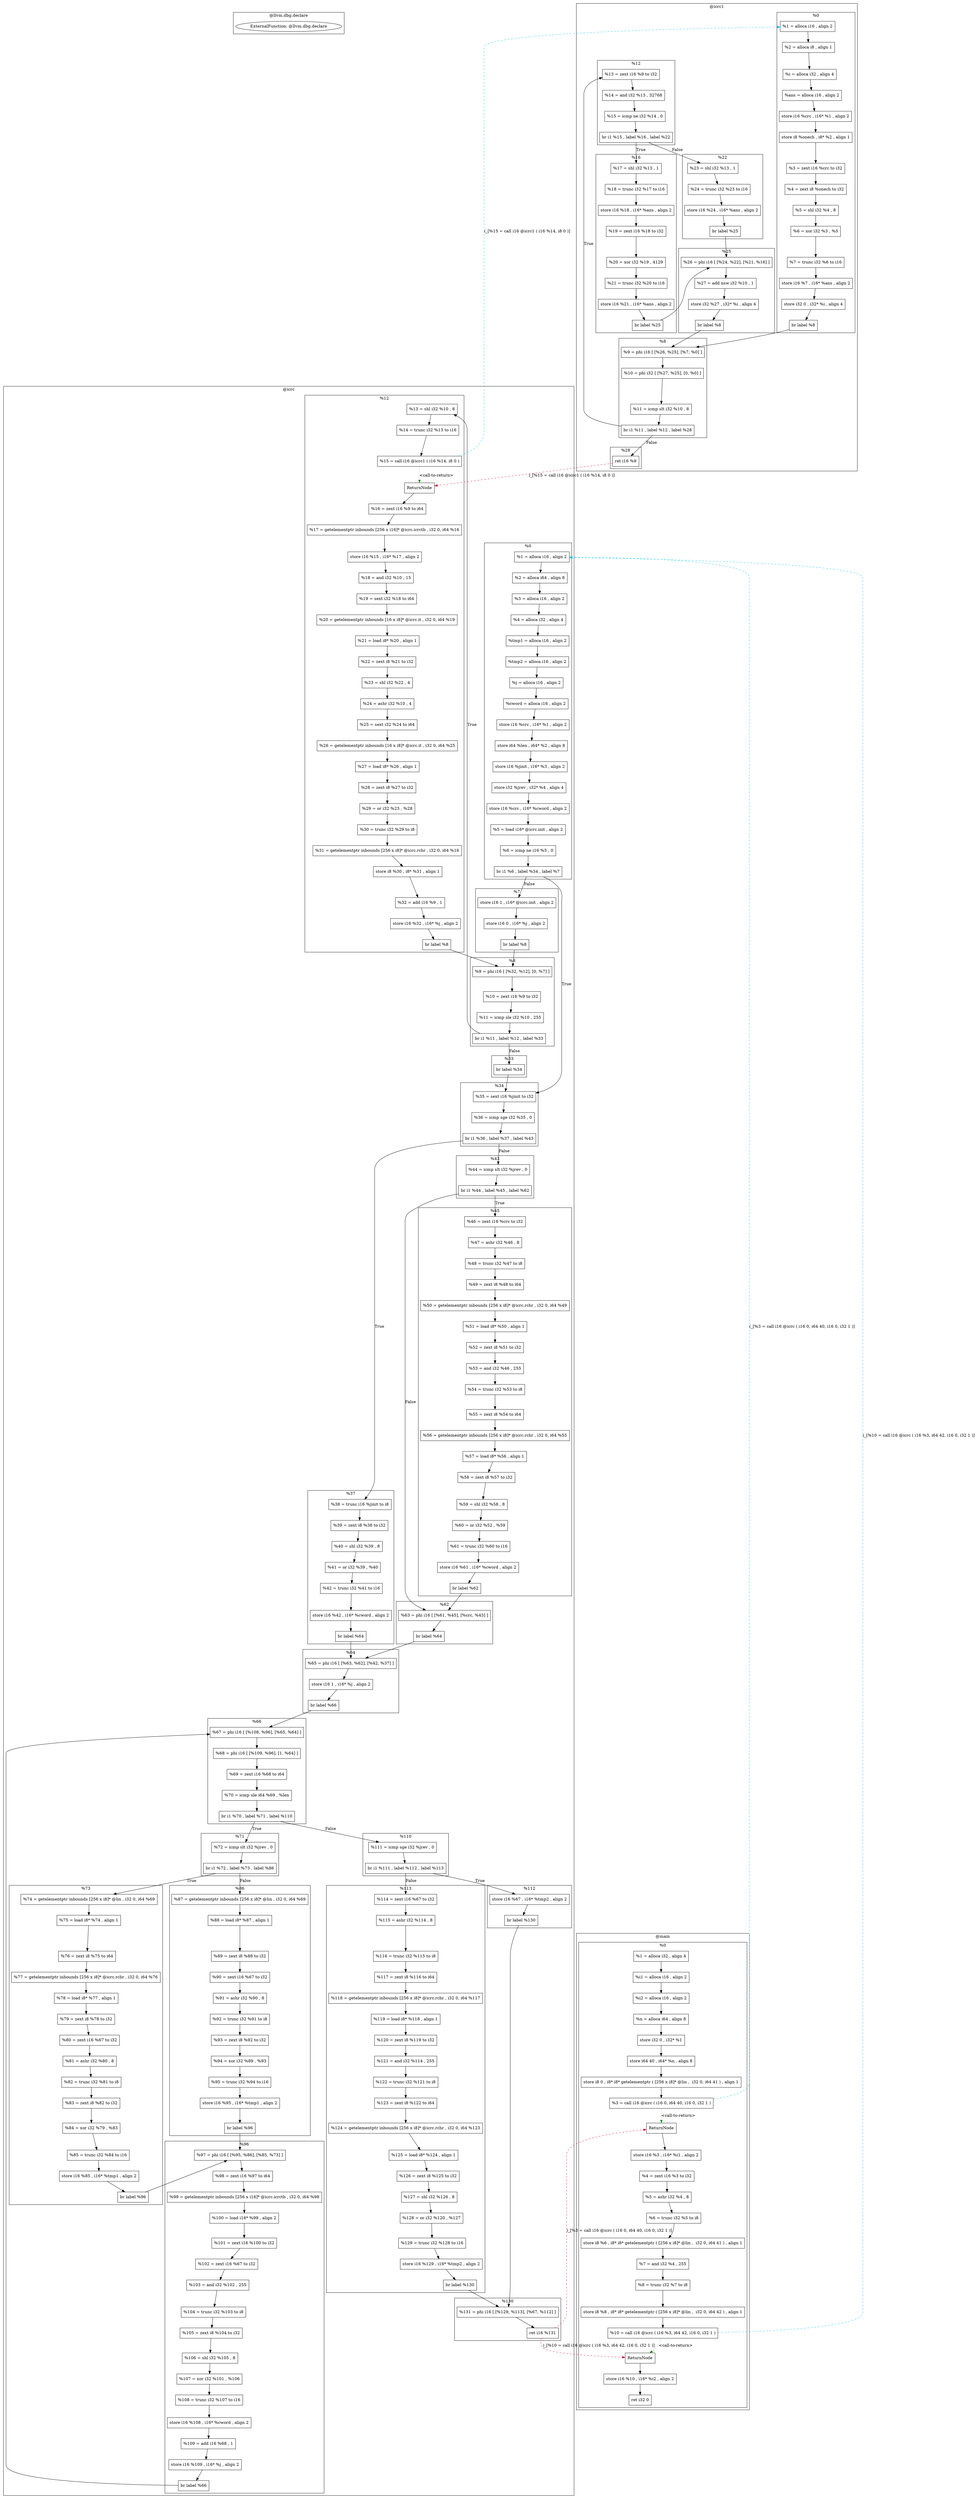 digraph {
    subgraph cluster_308 {
        graph [label="@llvm.dbg.declare"];
        308 [label="ExternalFunction: @llvm.dbg.declare"];
    }
    subgraph cluster_42 {
        graph [label="@icrc1"];
        subgraph cluster_45 {
            graph [label="%0"];
            47 [label="%1 = alloca i16 , align 2"
               ,shape=box];
            48 [label="%2 = alloca i8 , align 1"
               ,shape=box];
            49 [label="%i = alloca i32 , align 4"
               ,shape=box];
            50 [label="%ans = alloca i16 , align 2"
               ,shape=box];
            51 [label="store i16 %crc , i16* %1 , align 2"
               ,shape=box];
            52 [label="store i8 %onech , i8* %2 , align 1"
               ,shape=box];
            53 [label="%3 = zext i16 %crc to i32"
               ,shape=box];
            54 [label="%4 = zext i8 %onech to i32"
               ,shape=box];
            56 [label="%5 = shl i32 %4 , 8"
               ,shape=box];
            57 [label="%6 = xor i32 %3 , %5"
               ,shape=box];
            58 [label="%7 = trunc i32 %6 to i16"
               ,shape=box];
            59 [label="store i16 %7 , i16* %ans , align 2"
               ,shape=box];
            61 [label="store i32 0 , i32* %i , align 4"
               ,shape=box];
            62 [label="br label %8"
               ,shape=box];
        }
        subgraph cluster_63 {
            graph [label="%8"];
            64 [label="%9 = phi i16 [ [%26, %25], [%7, %0] ]"
               ,shape=box];
            65 [label="%10 = phi i32 [ [%27, %25], [0, %0] ]"
               ,shape=box];
            66 [label="%11 = icmp slt i32 %10 , 8"
               ,shape=box];
            67 [label="br i1 %11 , label %12 , label %28"
               ,shape=box];
        }
        subgraph cluster_68 {
            graph [label="%12"];
            69 [label="%13 = zext i16 %9 to i32"
               ,shape=box];
            71 [label="%14 = and i32 %13 , 32768"
               ,shape=box];
            72 [label="%15 = icmp ne i32 %14 , 0"
               ,shape=box];
            73 [label="br i1 %15 , label %16 , label %22"
               ,shape=box];
        }
        subgraph cluster_74 {
            graph [label="%16"];
            75 [label="%17 = shl i32 %13 , 1"
               ,shape=box];
            76 [label="%18 = trunc i32 %17 to i16"
               ,shape=box];
            77 [label="store i16 %18 , i16* %ans , align 2"
               ,shape=box];
            78 [label="%19 = zext i16 %18 to i32"
               ,shape=box];
            80 [label="%20 = xor i32 %19 , 4129"
               ,shape=box];
            81 [label="%21 = trunc i32 %20 to i16"
               ,shape=box];
            82 [label="store i16 %21 , i16* %ans , align 2"
               ,shape=box];
            83 [label="br label %25"
               ,shape=box];
        }
        subgraph cluster_84 {
            graph [label="%22"];
            85 [label="%23 = shl i32 %13 , 1"
               ,shape=box];
            86 [label="%24 = trunc i32 %23 to i16"
               ,shape=box];
            87 [label="store i16 %24 , i16* %ans , align 2"
               ,shape=box];
            88 [label="br label %25"
               ,shape=box];
        }
        subgraph cluster_89 {
            graph [label="%25"];
            90 [label="%26 = phi i16 [ [%24, %22], [%21, %16] ]"
               ,shape=box];
            91 [label="%27 = add nsw i32 %10 , 1"
               ,shape=box];
            92 [label="store i32 %27 , i32* %i , align 4"
               ,shape=box];
            93 [label="br label %8"
               ,shape=box];
        }
        subgraph cluster_94 {
            graph [label="%28"];
            95 [label="ret i16 %9"
               ,shape=box];
        }
    }
    subgraph cluster_96 {
        graph [label="@icrc"];
        subgraph cluster_101 {
            graph [label="%0"];
            102 [label="%1 = alloca i16 , align 2"
                ,shape=box];
            103 [label="%2 = alloca i64 , align 8"
                ,shape=box];
            104 [label="%3 = alloca i16 , align 2"
                ,shape=box];
            105 [label="%4 = alloca i32 , align 4"
                ,shape=box];
            106 [label="%tmp1 = alloca i16 , align 2"
                ,shape=box];
            107 [label="%tmp2 = alloca i16 , align 2"
                ,shape=box];
            108 [label="%j = alloca i16 , align 2"
                ,shape=box];
            109 [label="%cword = alloca i16 , align 2"
                ,shape=box];
            110 [label="store i16 %crc , i16* %1 , align 2"
                ,shape=box];
            111 [label="store i64 %len , i64* %2 , align 8"
                ,shape=box];
            112 [label="store i16 %jinit , i16* %3 , align 2"
                ,shape=box];
            113 [label="store i32 %jrev , i32* %4 , align 4"
                ,shape=box];
            114 [label="store i16 %crc , i16* %cword , align 2"
                ,shape=box];
            115 [label="%5 = load i16* @icrc.init , align 2"
                ,shape=box];
            116 [label="%6 = icmp ne i16 %5 , 0"
                ,shape=box];
            117 [label="br i1 %6 , label %34 , label %7"
                ,shape=box];
        }
        subgraph cluster_118 {
            graph [label="%7"];
            120 [label="store i16 1 , i16* @icrc.init , align 2"
                ,shape=box];
            121 [label="store i16 0 , i16* %j , align 2"
                ,shape=box];
            122 [label="br label %8"
                ,shape=box];
        }
        subgraph cluster_123 {
            graph [label="%8"];
            124 [label="%9 = phi i16 [ [%32, %12], [0, %7] ]"
                ,shape=box];
            125 [label="%10 = zext i16 %9 to i32"
                ,shape=box];
            126 [label="%11 = icmp sle i32 %10 , 255"
                ,shape=box];
            128 [label="br i1 %11 , label %12 , label %33"
                ,shape=box];
        }
        subgraph cluster_129 {
            graph [label="%12"];
            -132 [label=ReturnNode
                 ,shape=box];
            130 [label="%13 = shl i32 %10 , 8"
                ,shape=box];
            131 [label="%14 = trunc i32 %13 to i16"
                ,shape=box];
            132 [label="%15 = call i16 @icrc1 ( i16 %14, i8 0 )"
                ,shape=box];
            133 [label="%16 = zext i16 %9 to i64"
                ,shape=box];
            134 [label="%17 = getelementptr inbounds [256 x i16]* @icrc.icrctb , i32 0, i64 %16"
                ,shape=box];
            135 [label="store i16 %15 , i16* %17 , align 2"
                ,shape=box];
            137 [label="%18 = and i32 %10 , 15"
                ,shape=box];
            138 [label="%19 = sext i32 %18 to i64"
                ,shape=box];
            139 [label="%20 = getelementptr inbounds [16 x i8]* @icrc.it , i32 0, i64 %19"
                ,shape=box];
            140 [label="%21 = load i8* %20 , align 1"
                ,shape=box];
            141 [label="%22 = zext i8 %21 to i32"
                ,shape=box];
            143 [label="%23 = shl i32 %22 , 4"
                ,shape=box];
            144 [label="%24 = ashr i32 %10 , 4"
                ,shape=box];
            145 [label="%25 = sext i32 %24 to i64"
                ,shape=box];
            146 [label="%26 = getelementptr inbounds [16 x i8]* @icrc.it , i32 0, i64 %25"
                ,shape=box];
            147 [label="%27 = load i8* %26 , align 1"
                ,shape=box];
            148 [label="%28 = zext i8 %27 to i32"
                ,shape=box];
            149 [label="%29 = or i32 %23 , %28"
                ,shape=box];
            150 [label="%30 = trunc i32 %29 to i8"
                ,shape=box];
            151 [label="%31 = getelementptr inbounds [256 x i8]* @icrc.rchr , i32 0, i64 %16"
                ,shape=box];
            152 [label="store i8 %30 , i8* %31 , align 1"
                ,shape=box];
            153 [label="%32 = add i16 %9 , 1"
                ,shape=box];
            154 [label="store i16 %32 , i16* %j , align 2"
                ,shape=box];
            155 [label="br label %8"
                ,shape=box];
        }
        subgraph cluster_156 {
            graph [label="%33"];
            157 [label="br label %34"
                ,shape=box];
        }
        subgraph cluster_158 {
            graph [label="%34"];
            159 [label="%35 = sext i16 %jinit to i32"
                ,shape=box];
            160 [label="%36 = icmp sge i32 %35 , 0"
                ,shape=box];
            161 [label="br i1 %36 , label %37 , label %43"
                ,shape=box];
        }
        subgraph cluster_162 {
            graph [label="%37"];
            163 [label="%38 = trunc i16 %jinit to i8"
                ,shape=box];
            164 [label="%39 = zext i8 %38 to i32"
                ,shape=box];
            165 [label="%40 = shl i32 %39 , 8"
                ,shape=box];
            166 [label="%41 = or i32 %39 , %40"
                ,shape=box];
            167 [label="%42 = trunc i32 %41 to i16"
                ,shape=box];
            168 [label="store i16 %42 , i16* %cword , align 2"
                ,shape=box];
            169 [label="br label %64"
                ,shape=box];
        }
        subgraph cluster_170 {
            graph [label="%43"];
            171 [label="%44 = icmp slt i32 %jrev , 0"
                ,shape=box];
            172 [label="br i1 %44 , label %45 , label %62"
                ,shape=box];
        }
        subgraph cluster_173 {
            graph [label="%45"];
            174 [label="%46 = zext i16 %crc to i32"
                ,shape=box];
            175 [label="%47 = ashr i32 %46 , 8"
                ,shape=box];
            176 [label="%48 = trunc i32 %47 to i8"
                ,shape=box];
            177 [label="%49 = zext i8 %48 to i64"
                ,shape=box];
            178 [label="%50 = getelementptr inbounds [256 x i8]* @icrc.rchr , i32 0, i64 %49"
                ,shape=box];
            179 [label="%51 = load i8* %50 , align 1"
                ,shape=box];
            180 [label="%52 = zext i8 %51 to i32"
                ,shape=box];
            181 [label="%53 = and i32 %46 , 255"
                ,shape=box];
            182 [label="%54 = trunc i32 %53 to i8"
                ,shape=box];
            183 [label="%55 = zext i8 %54 to i64"
                ,shape=box];
            184 [label="%56 = getelementptr inbounds [256 x i8]* @icrc.rchr , i32 0, i64 %55"
                ,shape=box];
            185 [label="%57 = load i8* %56 , align 1"
                ,shape=box];
            186 [label="%58 = zext i8 %57 to i32"
                ,shape=box];
            187 [label="%59 = shl i32 %58 , 8"
                ,shape=box];
            188 [label="%60 = or i32 %52 , %59"
                ,shape=box];
            189 [label="%61 = trunc i32 %60 to i16"
                ,shape=box];
            190 [label="store i16 %61 , i16* %cword , align 2"
                ,shape=box];
            191 [label="br label %62"
                ,shape=box];
        }
        subgraph cluster_192 {
            graph [label="%62"];
            193 [label="%63 = phi i16 [ [%61, %45], [%crc, %43] ]"
                ,shape=box];
            194 [label="br label %64"
                ,shape=box];
        }
        subgraph cluster_195 {
            graph [label="%64"];
            196 [label="%65 = phi i16 [ [%63, %62], [%42, %37] ]"
                ,shape=box];
            197 [label="store i16 1 , i16* %j , align 2"
                ,shape=box];
            198 [label="br label %66"
                ,shape=box];
        }
        subgraph cluster_199 {
            graph [label="%66"];
            200 [label="%67 = phi i16 [ [%108, %96], [%65, %64] ]"
                ,shape=box];
            201 [label="%68 = phi i16 [ [%109, %96], [1, %64] ]"
                ,shape=box];
            202 [label="%69 = zext i16 %68 to i64"
                ,shape=box];
            203 [label="%70 = icmp ule i64 %69 , %len"
                ,shape=box];
            204 [label="br i1 %70 , label %71 , label %110"
                ,shape=box];
        }
        subgraph cluster_205 {
            graph [label="%71"];
            206 [label="%72 = icmp slt i32 %jrev , 0"
                ,shape=box];
            207 [label="br i1 %72 , label %73 , label %86"
                ,shape=box];
        }
        subgraph cluster_208 {
            graph [label="%73"];
            209 [label="%74 = getelementptr inbounds [256 x i8]* @lin , i32 0, i64 %69"
                ,shape=box];
            210 [label="%75 = load i8* %74 , align 1"
                ,shape=box];
            211 [label="%76 = zext i8 %75 to i64"
                ,shape=box];
            212 [label="%77 = getelementptr inbounds [256 x i8]* @icrc.rchr , i32 0, i64 %76"
                ,shape=box];
            213 [label="%78 = load i8* %77 , align 1"
                ,shape=box];
            214 [label="%79 = zext i8 %78 to i32"
                ,shape=box];
            215 [label="%80 = zext i16 %67 to i32"
                ,shape=box];
            216 [label="%81 = ashr i32 %80 , 8"
                ,shape=box];
            217 [label="%82 = trunc i32 %81 to i8"
                ,shape=box];
            218 [label="%83 = zext i8 %82 to i32"
                ,shape=box];
            219 [label="%84 = xor i32 %79 , %83"
                ,shape=box];
            220 [label="%85 = trunc i32 %84 to i16"
                ,shape=box];
            221 [label="store i16 %85 , i16* %tmp1 , align 2"
                ,shape=box];
            222 [label="br label %96"
                ,shape=box];
        }
        subgraph cluster_223 {
            graph [label="%86"];
            224 [label="%87 = getelementptr inbounds [256 x i8]* @lin , i32 0, i64 %69"
                ,shape=box];
            225 [label="%88 = load i8* %87 , align 1"
                ,shape=box];
            226 [label="%89 = zext i8 %88 to i32"
                ,shape=box];
            227 [label="%90 = zext i16 %67 to i32"
                ,shape=box];
            228 [label="%91 = ashr i32 %90 , 8"
                ,shape=box];
            229 [label="%92 = trunc i32 %91 to i8"
                ,shape=box];
            230 [label="%93 = zext i8 %92 to i32"
                ,shape=box];
            231 [label="%94 = xor i32 %89 , %93"
                ,shape=box];
            232 [label="%95 = trunc i32 %94 to i16"
                ,shape=box];
            233 [label="store i16 %95 , i16* %tmp1 , align 2"
                ,shape=box];
            234 [label="br label %96"
                ,shape=box];
        }
        subgraph cluster_235 {
            graph [label="%96"];
            236 [label="%97 = phi i16 [ [%95, %86], [%85, %73] ]"
                ,shape=box];
            237 [label="%98 = zext i16 %97 to i64"
                ,shape=box];
            238 [label="%99 = getelementptr inbounds [256 x i16]* @icrc.icrctb , i32 0, i64 %98"
                ,shape=box];
            239 [label="%100 = load i16* %99 , align 2"
                ,shape=box];
            240 [label="%101 = zext i16 %100 to i32"
                ,shape=box];
            241 [label="%102 = zext i16 %67 to i32"
                ,shape=box];
            242 [label="%103 = and i32 %102 , 255"
                ,shape=box];
            243 [label="%104 = trunc i32 %103 to i8"
                ,shape=box];
            244 [label="%105 = zext i8 %104 to i32"
                ,shape=box];
            245 [label="%106 = shl i32 %105 , 8"
                ,shape=box];
            246 [label="%107 = xor i32 %101 , %106"
                ,shape=box];
            247 [label="%108 = trunc i32 %107 to i16"
                ,shape=box];
            248 [label="store i16 %108 , i16* %cword , align 2"
                ,shape=box];
            249 [label="%109 = add i16 %68 , 1"
                ,shape=box];
            250 [label="store i16 %109 , i16* %j , align 2"
                ,shape=box];
            251 [label="br label %66"
                ,shape=box];
        }
        subgraph cluster_252 {
            graph [label="%110"];
            253 [label="%111 = icmp sge i32 %jrev , 0"
                ,shape=box];
            254 [label="br i1 %111 , label %112 , label %113"
                ,shape=box];
        }
        subgraph cluster_255 {
            graph [label="%112"];
            256 [label="store i16 %67 , i16* %tmp2 , align 2"
                ,shape=box];
            257 [label="br label %130"
                ,shape=box];
        }
        subgraph cluster_258 {
            graph [label="%113"];
            259 [label="%114 = zext i16 %67 to i32"
                ,shape=box];
            260 [label="%115 = ashr i32 %114 , 8"
                ,shape=box];
            261 [label="%116 = trunc i32 %115 to i8"
                ,shape=box];
            262 [label="%117 = zext i8 %116 to i64"
                ,shape=box];
            263 [label="%118 = getelementptr inbounds [256 x i8]* @icrc.rchr , i32 0, i64 %117"
                ,shape=box];
            264 [label="%119 = load i8* %118 , align 1"
                ,shape=box];
            265 [label="%120 = zext i8 %119 to i32"
                ,shape=box];
            266 [label="%121 = and i32 %114 , 255"
                ,shape=box];
            267 [label="%122 = trunc i32 %121 to i8"
                ,shape=box];
            268 [label="%123 = zext i8 %122 to i64"
                ,shape=box];
            269 [label="%124 = getelementptr inbounds [256 x i8]* @icrc.rchr , i32 0, i64 %123"
                ,shape=box];
            270 [label="%125 = load i8* %124 , align 1"
                ,shape=box];
            271 [label="%126 = zext i8 %125 to i32"
                ,shape=box];
            272 [label="%127 = shl i32 %126 , 8"
                ,shape=box];
            273 [label="%128 = or i32 %120 , %127"
                ,shape=box];
            274 [label="%129 = trunc i32 %128 to i16"
                ,shape=box];
            275 [label="store i16 %129 , i16* %tmp2 , align 2"
                ,shape=box];
            276 [label="br label %130"
                ,shape=box];
        }
        subgraph cluster_277 {
            graph [label="%130"];
            278 [label="%131 = phi i16 [ [%129, %113], [%67, %112] ]"
                ,shape=box];
            279 [label="ret i16 %131"
                ,shape=box];
        }
    }
    subgraph cluster_280 {
        graph [label="@main"];
        subgraph cluster_281 {
            graph [label="%0"];
            -305 [label=ReturnNode
                 ,shape=box];
            -293 [label=ReturnNode
                 ,shape=box];
            282 [label="%1 = alloca i32 , align 4"
                ,shape=box];
            283 [label="%i1 = alloca i16 , align 2"
                ,shape=box];
            284 [label="%i2 = alloca i16 , align 2"
                ,shape=box];
            285 [label="%n = alloca i64 , align 8"
                ,shape=box];
            286 [label="store i32 0 , i32* %1"
                ,shape=box];
            288 [label="store i64 40 , i64* %n , align 8"
                ,shape=box];
            292 [label="store i8 0 , i8* i8* getelementptr ( [256 x i8]* @lin ,  i32 0, i64 41 ) , align 1"
                ,shape=box];
            293 [label="%3 = call i16 @icrc ( i16 0, i64 40, i16 0, i32 1 )"
                ,shape=box];
            294 [label="store i16 %3 , i16* %i1 , align 2"
                ,shape=box];
            295 [label="%4 = zext i16 %3 to i32"
                ,shape=box];
            296 [label="%5 = ashr i32 %4 , 8"
                ,shape=box];
            297 [label="%6 = trunc i32 %5 to i8"
                ,shape=box];
            298 [label="store i8 %6 , i8* i8* getelementptr ( [256 x i8]* @lin ,  i32 0, i64 41 ) , align 1"
                ,shape=box];
            299 [label="%7 = and i32 %4 , 255"
                ,shape=box];
            300 [label="%8 = trunc i32 %7 to i8"
                ,shape=box];
            304 [label="store i8 %8 , i8* i8* getelementptr ( [256 x i8]* @lin ,  i32 0, i64 42 ) , align 1"
                ,shape=box];
            305 [label="%10 = call i16 @icrc ( i16 %3, i64 42, i16 0, i32 1 )"
                ,shape=box];
            306 [label="store i16 %10 , i16* %i2 , align 2"
                ,shape=box];
            307 [label="ret i32 0"
                ,shape=box];
        }
    }
    -305 -> 306 [label=""];
    -293 -> 294 [label=""];
    -132 -> 133 [label=""];
    47 -> 48 [label=""];
    48 -> 49 [label=""];
    49 -> 50 [label=""];
    50 -> 51 [label=""];
    51 -> 52 [label=""];
    52 -> 53 [label=""];
    53 -> 54 [label=""];
    54 -> 56 [label=""];
    56 -> 57 [label=""];
    57 -> 58 [label=""];
    58 -> 59 [label=""];
    59 -> 61 [label=""];
    61 -> 62 [label=""];
    62 -> 64 [label=""];
    64 -> 65 [label=""];
    65 -> 66 [label=""];
    66 -> 67 [label=""];
    67 -> 69 [label=True];
    67 -> 95 [label=False];
    69 -> 71 [label=""];
    71 -> 72 [label=""];
    72 -> 73 [label=""];
    73 -> 75 [label=True];
    73 -> 85 [label=False];
    75 -> 76 [label=""];
    76 -> 77 [label=""];
    77 -> 78 [label=""];
    78 -> 80 [label=""];
    80 -> 81 [label=""];
    81 -> 82 [label=""];
    82 -> 83 [label=""];
    83 -> 90 [label=""];
    85 -> 86 [label=""];
    86 -> 87 [label=""];
    87 -> 88 [label=""];
    88 -> 90 [label=""];
    90 -> 91 [label=""];
    91 -> 92 [label=""];
    92 -> 93 [label=""];
    93 -> 64 [label=""];
    95 -> -132 [label=")_[%15 = call i16 @icrc1 ( i16 %14, i8 0 )]"
               ,style=dashed
               ,color=crimson];
    102 -> 103 [label=""];
    103 -> 104 [label=""];
    104 -> 105 [label=""];
    105 -> 106 [label=""];
    106 -> 107 [label=""];
    107 -> 108 [label=""];
    108 -> 109 [label=""];
    109 -> 110 [label=""];
    110 -> 111 [label=""];
    111 -> 112 [label=""];
    112 -> 113 [label=""];
    113 -> 114 [label=""];
    114 -> 115 [label=""];
    115 -> 116 [label=""];
    116 -> 117 [label=""];
    117 -> 120 [label=False];
    117 -> 159 [label=True];
    120 -> 121 [label=""];
    121 -> 122 [label=""];
    122 -> 124 [label=""];
    124 -> 125 [label=""];
    125 -> 126 [label=""];
    126 -> 128 [label=""];
    128 -> 130 [label=True];
    128 -> 157 [label=False];
    130 -> 131 [label=""];
    131 -> 132 [label=""];
    132 -> -132 [label="<call-to-return>"
                ,style=dotted
                ,color=forestgreen];
    132 -> 47 [label="(_[%15 = call i16 @icrc1 ( i16 %14, i8 0 )]"
              ,style=dashed
              ,color=deepskyblue];
    133 -> 134 [label=""];
    134 -> 135 [label=""];
    135 -> 137 [label=""];
    137 -> 138 [label=""];
    138 -> 139 [label=""];
    139 -> 140 [label=""];
    140 -> 141 [label=""];
    141 -> 143 [label=""];
    143 -> 144 [label=""];
    144 -> 145 [label=""];
    145 -> 146 [label=""];
    146 -> 147 [label=""];
    147 -> 148 [label=""];
    148 -> 149 [label=""];
    149 -> 150 [label=""];
    150 -> 151 [label=""];
    151 -> 152 [label=""];
    152 -> 153 [label=""];
    153 -> 154 [label=""];
    154 -> 155 [label=""];
    155 -> 124 [label=""];
    157 -> 159 [label=""];
    159 -> 160 [label=""];
    160 -> 161 [label=""];
    161 -> 163 [label=True];
    161 -> 171 [label=False];
    163 -> 164 [label=""];
    164 -> 165 [label=""];
    165 -> 166 [label=""];
    166 -> 167 [label=""];
    167 -> 168 [label=""];
    168 -> 169 [label=""];
    169 -> 196 [label=""];
    171 -> 172 [label=""];
    172 -> 174 [label=True];
    172 -> 193 [label=False];
    174 -> 175 [label=""];
    175 -> 176 [label=""];
    176 -> 177 [label=""];
    177 -> 178 [label=""];
    178 -> 179 [label=""];
    179 -> 180 [label=""];
    180 -> 181 [label=""];
    181 -> 182 [label=""];
    182 -> 183 [label=""];
    183 -> 184 [label=""];
    184 -> 185 [label=""];
    185 -> 186 [label=""];
    186 -> 187 [label=""];
    187 -> 188 [label=""];
    188 -> 189 [label=""];
    189 -> 190 [label=""];
    190 -> 191 [label=""];
    191 -> 193 [label=""];
    193 -> 194 [label=""];
    194 -> 196 [label=""];
    196 -> 197 [label=""];
    197 -> 198 [label=""];
    198 -> 200 [label=""];
    200 -> 201 [label=""];
    201 -> 202 [label=""];
    202 -> 203 [label=""];
    203 -> 204 [label=""];
    204 -> 206 [label=True];
    204 -> 253 [label=False];
    206 -> 207 [label=""];
    207 -> 209 [label=True];
    207 -> 224 [label=False];
    209 -> 210 [label=""];
    210 -> 211 [label=""];
    211 -> 212 [label=""];
    212 -> 213 [label=""];
    213 -> 214 [label=""];
    214 -> 215 [label=""];
    215 -> 216 [label=""];
    216 -> 217 [label=""];
    217 -> 218 [label=""];
    218 -> 219 [label=""];
    219 -> 220 [label=""];
    220 -> 221 [label=""];
    221 -> 222 [label=""];
    222 -> 236 [label=""];
    224 -> 225 [label=""];
    225 -> 226 [label=""];
    226 -> 227 [label=""];
    227 -> 228 [label=""];
    228 -> 229 [label=""];
    229 -> 230 [label=""];
    230 -> 231 [label=""];
    231 -> 232 [label=""];
    232 -> 233 [label=""];
    233 -> 234 [label=""];
    234 -> 236 [label=""];
    236 -> 237 [label=""];
    237 -> 238 [label=""];
    238 -> 239 [label=""];
    239 -> 240 [label=""];
    240 -> 241 [label=""];
    241 -> 242 [label=""];
    242 -> 243 [label=""];
    243 -> 244 [label=""];
    244 -> 245 [label=""];
    245 -> 246 [label=""];
    246 -> 247 [label=""];
    247 -> 248 [label=""];
    248 -> 249 [label=""];
    249 -> 250 [label=""];
    250 -> 251 [label=""];
    251 -> 200 [label=""];
    253 -> 254 [label=""];
    254 -> 256 [label=True];
    254 -> 259 [label=False];
    256 -> 257 [label=""];
    257 -> 278 [label=""];
    259 -> 260 [label=""];
    260 -> 261 [label=""];
    261 -> 262 [label=""];
    262 -> 263 [label=""];
    263 -> 264 [label=""];
    264 -> 265 [label=""];
    265 -> 266 [label=""];
    266 -> 267 [label=""];
    267 -> 268 [label=""];
    268 -> 269 [label=""];
    269 -> 270 [label=""];
    270 -> 271 [label=""];
    271 -> 272 [label=""];
    272 -> 273 [label=""];
    273 -> 274 [label=""];
    274 -> 275 [label=""];
    275 -> 276 [label=""];
    276 -> 278 [label=""];
    278 -> 279 [label=""];
    279 -> -305 [label=")_[%10 = call i16 @icrc ( i16 %3, i64 42, i16 0, i32 1 )]"
                ,style=dashed
                ,color=crimson];
    279 -> -293 [label=")_[%3 = call i16 @icrc ( i16 0, i64 40, i16 0, i32 1 )]"
                ,style=dashed
                ,color=crimson];
    282 -> 283 [label=""];
    283 -> 284 [label=""];
    284 -> 285 [label=""];
    285 -> 286 [label=""];
    286 -> 288 [label=""];
    288 -> 292 [label=""];
    292 -> 293 [label=""];
    293 -> -293 [label="<call-to-return>"
                ,style=dotted
                ,color=forestgreen];
    293 -> 102 [label="(_[%3 = call i16 @icrc ( i16 0, i64 40, i16 0, i32 1 )]"
               ,style=dashed
               ,color=deepskyblue];
    294 -> 295 [label=""];
    295 -> 296 [label=""];
    296 -> 297 [label=""];
    297 -> 298 [label=""];
    298 -> 299 [label=""];
    299 -> 300 [label=""];
    300 -> 304 [label=""];
    304 -> 305 [label=""];
    305 -> -305 [label="<call-to-return>"
                ,style=dotted
                ,color=forestgreen];
    305 -> 102 [label="(_[%10 = call i16 @icrc ( i16 %3, i64 42, i16 0, i32 1 )]"
               ,style=dashed
               ,color=deepskyblue];
    306 -> 307 [label=""];
}
